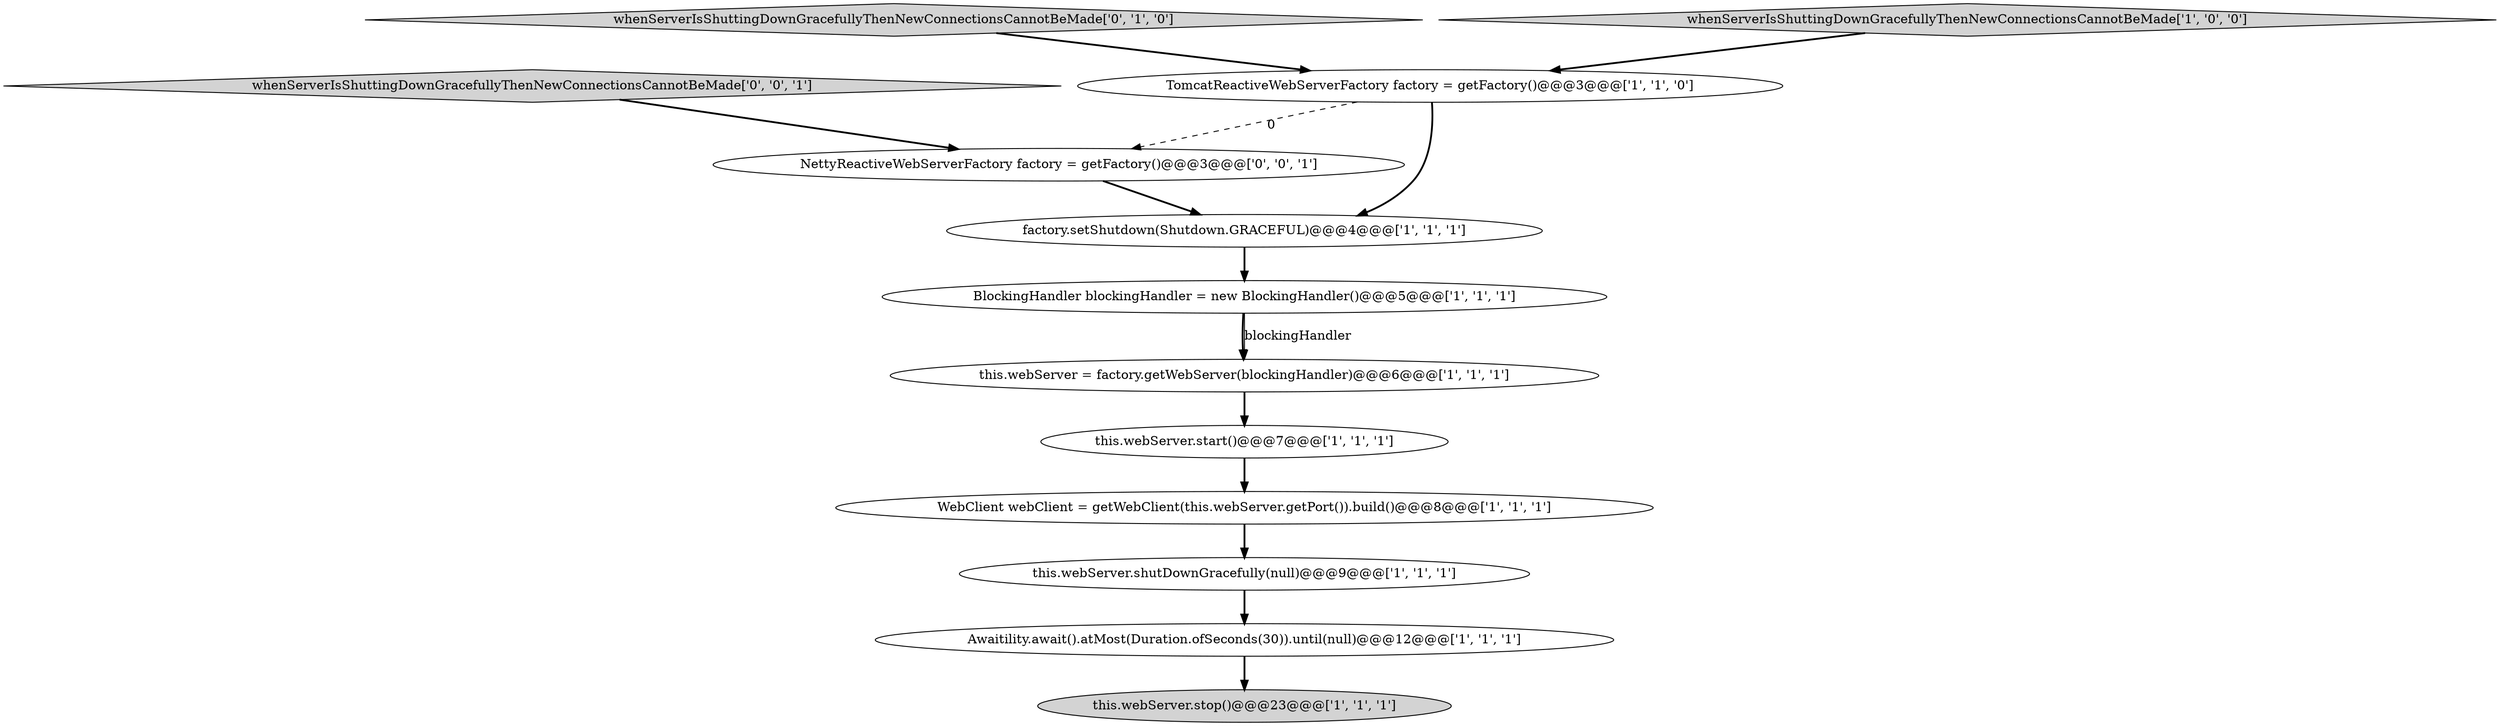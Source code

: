 digraph {
7 [style = filled, label = "this.webServer.stop()@@@23@@@['1', '1', '1']", fillcolor = lightgray, shape = ellipse image = "AAA0AAABBB1BBB"];
10 [style = filled, label = "whenServerIsShuttingDownGracefullyThenNewConnectionsCannotBeMade['0', '1', '0']", fillcolor = lightgray, shape = diamond image = "AAA0AAABBB2BBB"];
11 [style = filled, label = "NettyReactiveWebServerFactory factory = getFactory()@@@3@@@['0', '0', '1']", fillcolor = white, shape = ellipse image = "AAA0AAABBB3BBB"];
3 [style = filled, label = "factory.setShutdown(Shutdown.GRACEFUL)@@@4@@@['1', '1', '1']", fillcolor = white, shape = ellipse image = "AAA0AAABBB1BBB"];
0 [style = filled, label = "this.webServer = factory.getWebServer(blockingHandler)@@@6@@@['1', '1', '1']", fillcolor = white, shape = ellipse image = "AAA0AAABBB1BBB"];
5 [style = filled, label = "Awaitility.await().atMost(Duration.ofSeconds(30)).until(null)@@@12@@@['1', '1', '1']", fillcolor = white, shape = ellipse image = "AAA0AAABBB1BBB"];
9 [style = filled, label = "whenServerIsShuttingDownGracefullyThenNewConnectionsCannotBeMade['1', '0', '0']", fillcolor = lightgray, shape = diamond image = "AAA0AAABBB1BBB"];
1 [style = filled, label = "this.webServer.start()@@@7@@@['1', '1', '1']", fillcolor = white, shape = ellipse image = "AAA0AAABBB1BBB"];
6 [style = filled, label = "this.webServer.shutDownGracefully(null)@@@9@@@['1', '1', '1']", fillcolor = white, shape = ellipse image = "AAA0AAABBB1BBB"];
2 [style = filled, label = "BlockingHandler blockingHandler = new BlockingHandler()@@@5@@@['1', '1', '1']", fillcolor = white, shape = ellipse image = "AAA0AAABBB1BBB"];
12 [style = filled, label = "whenServerIsShuttingDownGracefullyThenNewConnectionsCannotBeMade['0', '0', '1']", fillcolor = lightgray, shape = diamond image = "AAA0AAABBB3BBB"];
4 [style = filled, label = "TomcatReactiveWebServerFactory factory = getFactory()@@@3@@@['1', '1', '0']", fillcolor = white, shape = ellipse image = "AAA0AAABBB1BBB"];
8 [style = filled, label = "WebClient webClient = getWebClient(this.webServer.getPort()).build()@@@8@@@['1', '1', '1']", fillcolor = white, shape = ellipse image = "AAA0AAABBB1BBB"];
5->7 [style = bold, label=""];
4->3 [style = bold, label=""];
6->5 [style = bold, label=""];
2->0 [style = bold, label=""];
8->6 [style = bold, label=""];
1->8 [style = bold, label=""];
2->0 [style = solid, label="blockingHandler"];
4->11 [style = dashed, label="0"];
3->2 [style = bold, label=""];
11->3 [style = bold, label=""];
0->1 [style = bold, label=""];
9->4 [style = bold, label=""];
12->11 [style = bold, label=""];
10->4 [style = bold, label=""];
}
